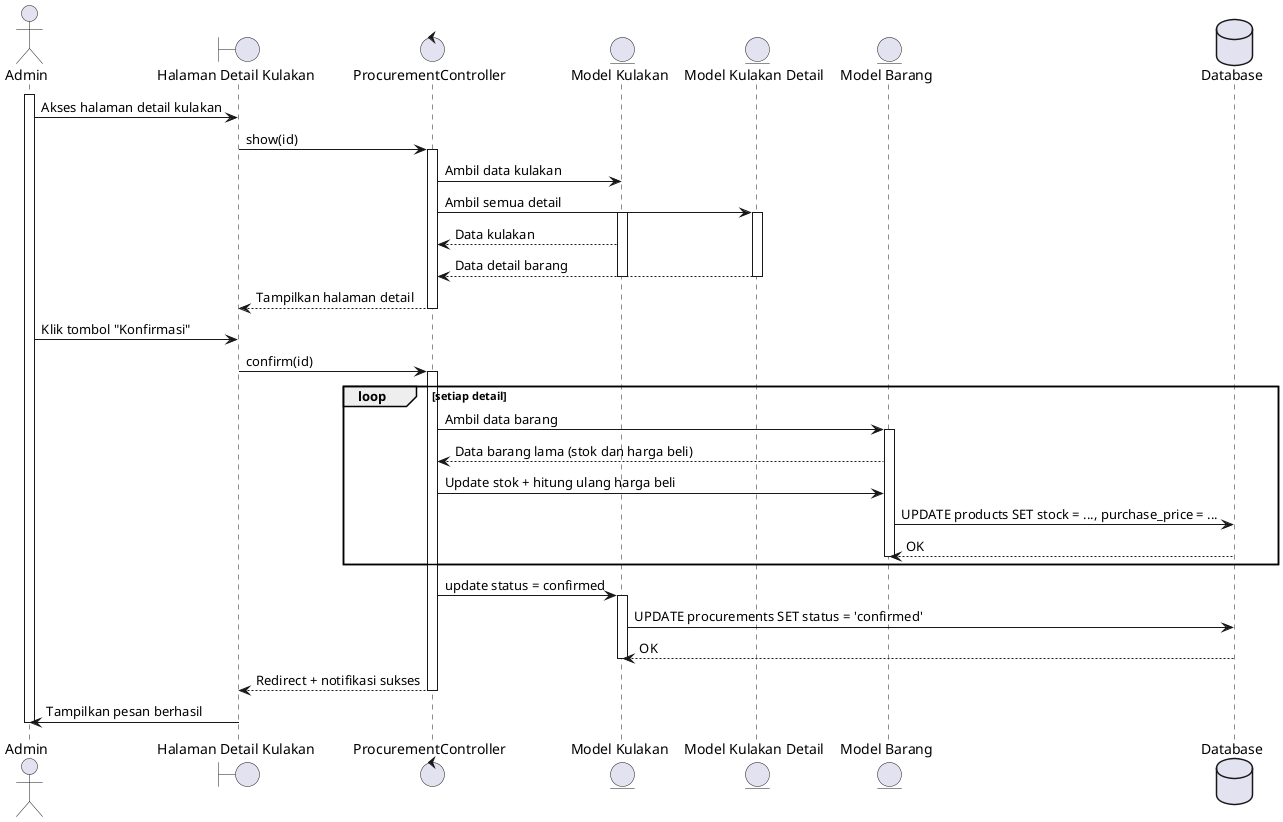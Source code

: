 @startuml
actor Admin

boundary "Halaman Detail Kulakan" as DetailPage
control "ProcurementController" as Controller
entity "Model Kulakan" as ProcurementModel
entity "Model Kulakan Detail" as ProcurementDetailsModel
entity "Model Barang" as ProductModel
database "Database" as DB

' Admin akses detail kulakan
activate Admin
Admin -> DetailPage: Akses halaman detail kulakan
DetailPage -> Controller: show(id)
activate Controller
Controller -> ProcurementModel: Ambil data kulakan
Controller -> ProcurementDetailsModel: Ambil semua detail
activate ProcurementModel
activate ProcurementDetailsModel
ProcurementModel --> Controller: Data kulakan
ProcurementDetailsModel --> Controller: Data detail barang
deactivate ProcurementModel
deactivate ProcurementDetailsModel
Controller --> DetailPage: Tampilkan halaman detail
deactivate Controller

' Admin klik tombol Konfirmasi
Admin -> DetailPage: Klik tombol "Konfirmasi"
DetailPage -> Controller: confirm(id)
activate Controller

' Proses update untuk setiap barang
loop setiap detail
    Controller -> ProductModel: Ambil data barang
    activate ProductModel
    ProductModel --> Controller: Data barang lama (stok dan harga beli)
    
    Controller -> ProductModel: Update stok + hitung ulang harga beli
    ProductModel -> DB: UPDATE products SET stock = ..., purchase_price = ...
    DB --> ProductModel: OK
    deactivate ProductModel
end loop

' Update status kulakan
Controller -> ProcurementModel: update status = confirmed
activate ProcurementModel
ProcurementModel -> DB: UPDATE procurements SET status = 'confirmed'
DB --> ProcurementModel: OK
deactivate ProcurementModel

Controller --> DetailPage: Redirect + notifikasi sukses
deactivate Controller
DetailPage -> Admin: Tampilkan pesan berhasil
deactivate Admin

@enduml
